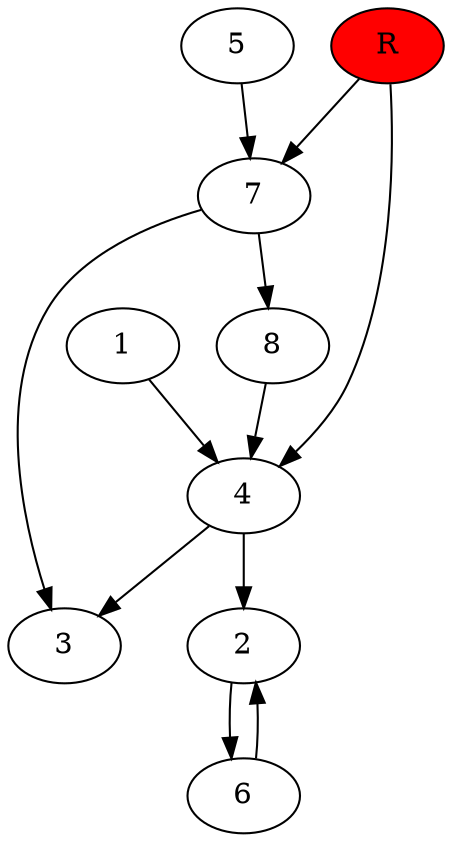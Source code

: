 digraph prb5864 {
	1
	2
	3
	4
	5
	6
	7
	8
	R [fillcolor="#ff0000" style=filled]
	1 -> 4
	2 -> 6
	4 -> 2
	4 -> 3
	5 -> 7
	6 -> 2
	7 -> 3
	7 -> 8
	8 -> 4
	R -> 4
	R -> 7
}
